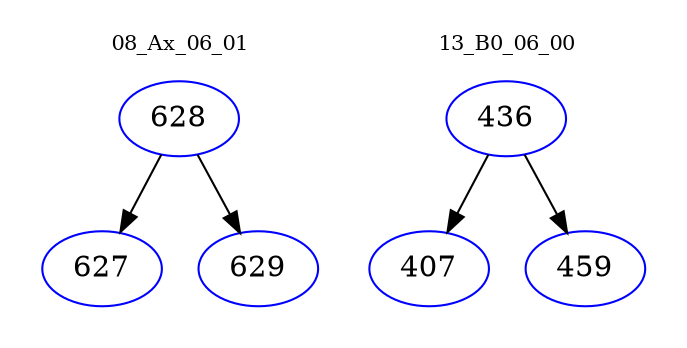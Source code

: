 digraph{
subgraph cluster_0 {
color = white
label = "08_Ax_06_01";
fontsize=10;
T0_628 [label="628", color="blue"]
T0_628 -> T0_627 [color="black"]
T0_627 [label="627", color="blue"]
T0_628 -> T0_629 [color="black"]
T0_629 [label="629", color="blue"]
}
subgraph cluster_1 {
color = white
label = "13_B0_06_00";
fontsize=10;
T1_436 [label="436", color="blue"]
T1_436 -> T1_407 [color="black"]
T1_407 [label="407", color="blue"]
T1_436 -> T1_459 [color="black"]
T1_459 [label="459", color="blue"]
}
}
